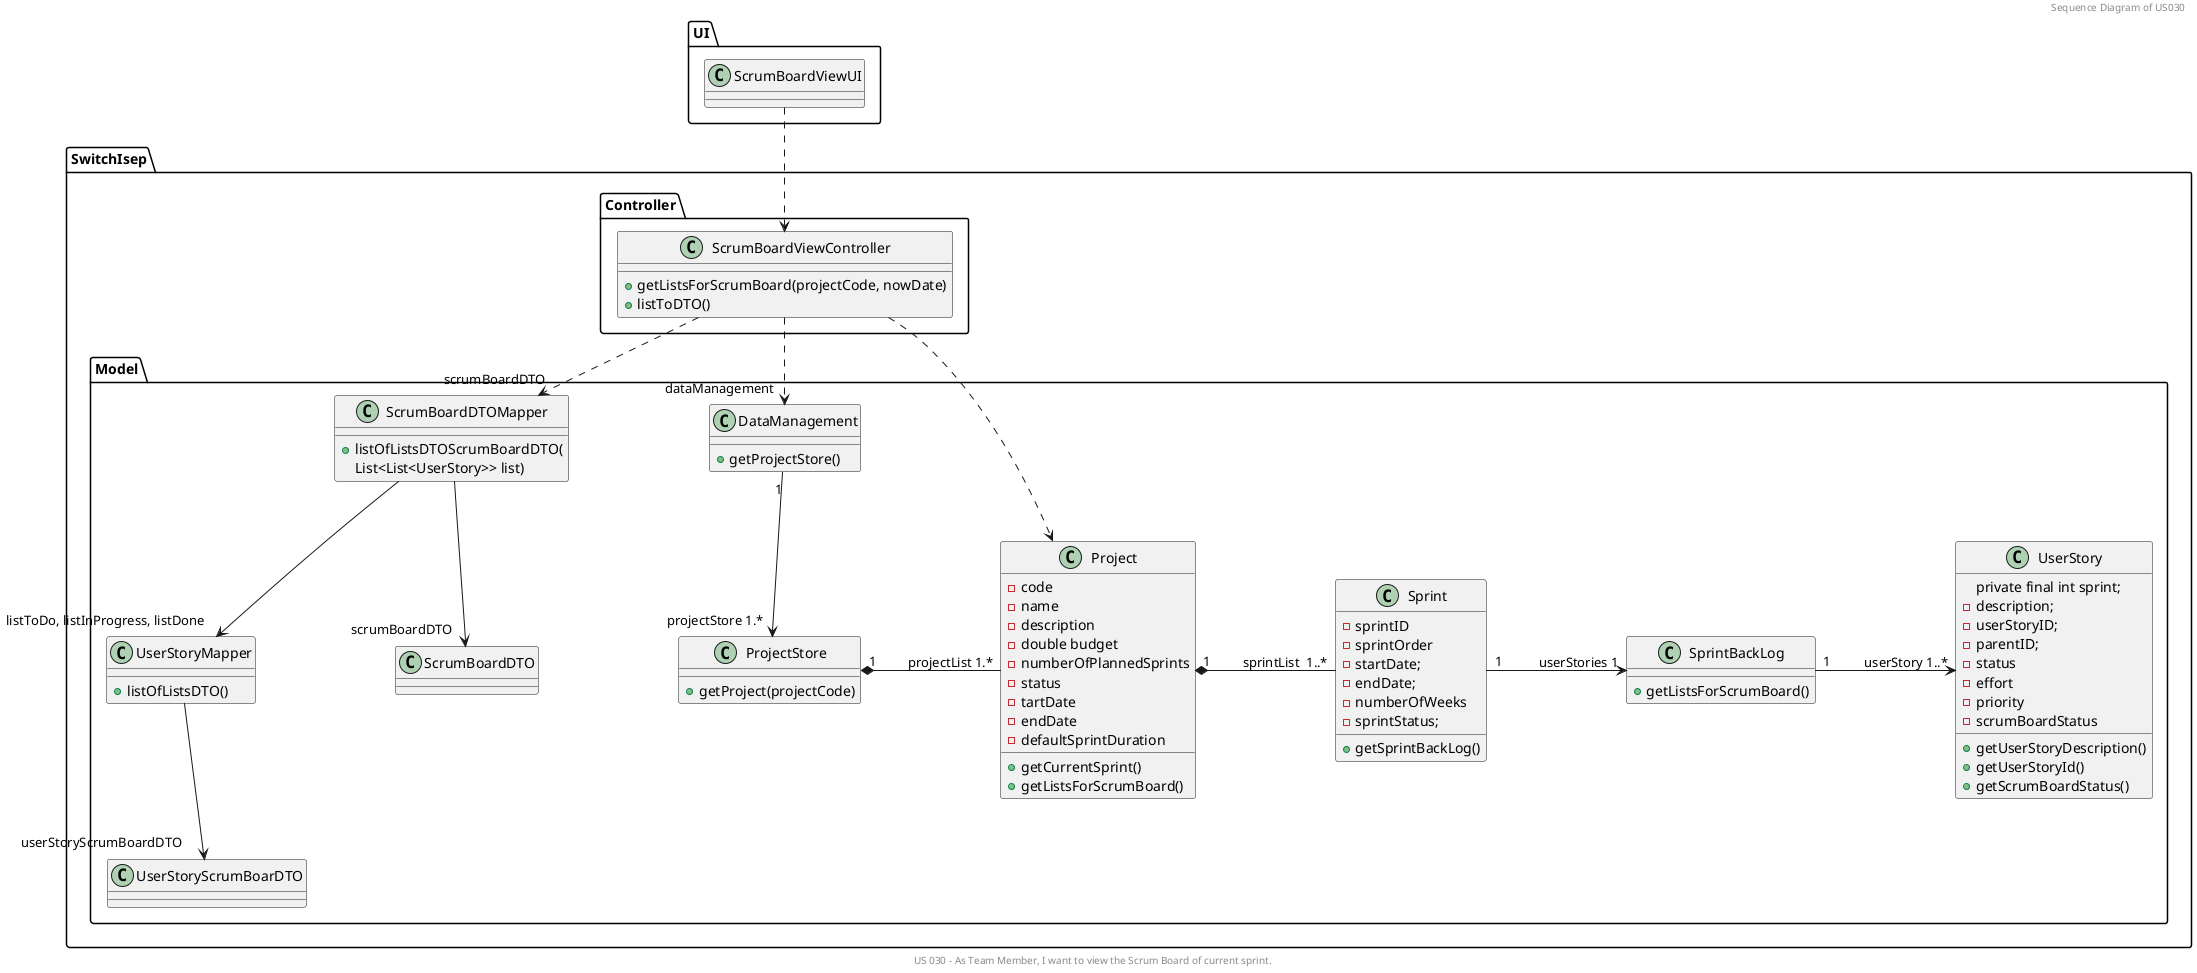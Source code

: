 @startuml
'https://plantuml.com/class-diagram

header
Sequence Diagram of US030
endheader

center footer US 030 - As Team Member, I want to view the Scrum Board of current sprint.


package UI{
    class ScrumBoardViewUI
}
package SwitchIsep{
package Model{

class DataManagement{
+getProjectStore()
}

class ProjectStore{
+getProject(projectCode)
}

class Project{
   -code
   -name
   -description
   -double budget
   -numberOfPlannedSprints
   -status
   -tartDate
   -endDate
   -defaultSprintDuration

    +getCurrentSprint()
    +getListsForScrumBoard()
}

class Sprint{

    -sprintID
    -sprintOrder
    -startDate;
    -endDate;
    -numberOfWeeks
    -sprintStatus;

+getSprintBackLog()
}

class SprintBackLog{

+getListsForScrumBoard()
}


class UserStoryMapper{

+listOfListsDTO()
}

class UserStoryScrumBoarDTO

class UserStory{
private final int sprint;
    -description;
    -userStoryID;
    -parentID;
    -status
    -effort
    -priority
    -scrumBoardStatus
    +getUserStoryDescription()
    +getUserStoryId()
    +getScrumBoardStatus()
}

class ScrumBoardDTO {

}

class ScrumBoardDTOMapper{
    +listOfListsDTOScrumBoardDTO(
                List<List<UserStory>> list)
}


}
package Controller{
    class ScrumBoardViewController{
    +getListsForScrumBoard(projectCode, nowDate)
    +listToDTO()
    }
}
}
ScrumBoardViewUI ..> ScrumBoardViewController
ScrumBoardViewController ..right.>"dataManagement" DataManagement
DataManagement "1"-->"projectStore 1.*" ProjectStore
ProjectStore "1"*-right-" projectList 1.*" Project

ScrumBoardViewController .right.> Project

Project "1"*-right-"sprintList  1..*" Sprint

Sprint "1"-right->"userStories 1" SprintBackLog

SprintBackLog "1"-right->"userStory 1..*" UserStory

UserStoryMapper --> "userStoryScrumBoardDTO"UserStoryScrumBoarDTO

ScrumBoardDTOMapper --> "scrumBoardDTO"ScrumBoardDTO

ScrumBoardViewController ..>"scrumBoardDTO" ScrumBoardDTOMapper

ScrumBoardDTOMapper -down-> "listToDo, listInProgress, listDone"UserStoryMapper



skinparam nodesep 140

skinparam ranksep 60

@enduml